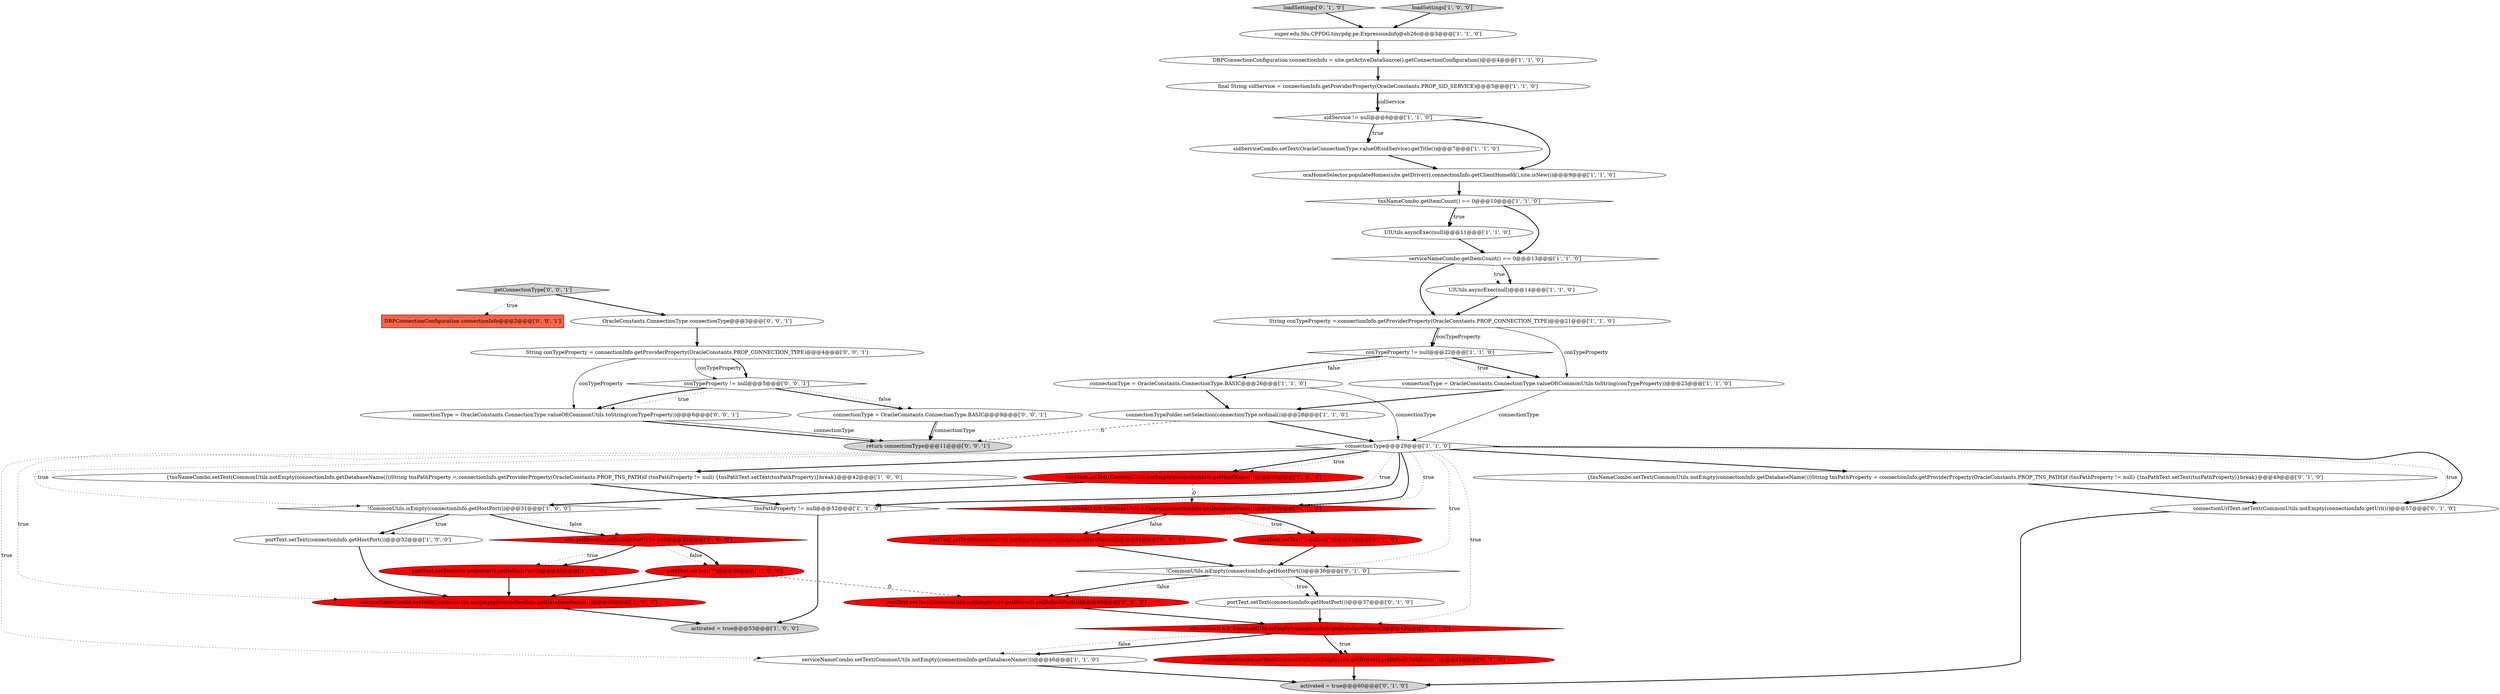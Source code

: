 digraph {
17 [style = filled, label = "tnsPathProperty != null@@@52@@@['1', '1', '0']", fillcolor = white, shape = diamond image = "AAA0AAABBB1BBB"];
27 [style = filled, label = "super.edu.fdu.CPPDG.tinypdg.pe.ExpressionInfo@eb26c@@@3@@@['1', '1', '0']", fillcolor = white, shape = ellipse image = "AAA0AAABBB1BBB"];
4 [style = filled, label = "{tnsNameCombo.setText(CommonUtils.notEmpty(connectionInfo.getDatabaseName()))String tnsPathProperty = connectionInfo.getProviderProperty(OracleConstants.PROP_TNS_PATH)if (tnsPathProperty != null) {tnsPathText.setText(tnsPathProperty)}break}@@@42@@@['1', '0', '0']", fillcolor = white, shape = ellipse image = "AAA0AAABBB1BBB"];
22 [style = filled, label = "UIUtils.asyncExec(null)@@@11@@@['1', '1', '0']", fillcolor = white, shape = ellipse image = "AAA0AAABBB1BBB"];
31 [style = filled, label = "site.isNew() && CommonUtils.isEmpty(connectionInfo.getDatabaseName())@@@42@@@['0', '1', '0']", fillcolor = red, shape = diamond image = "AAA1AAABBB2BBB"];
16 [style = filled, label = "serviceNameCombo.setText(CommonUtils.notEmpty(connectionInfo.getDatabaseName()))@@@40@@@['1', '0', '0']", fillcolor = red, shape = ellipse image = "AAA1AAABBB1BBB"];
34 [style = filled, label = "activated = true@@@60@@@['0', '1', '0']", fillcolor = lightgray, shape = ellipse image = "AAA0AAABBB2BBB"];
12 [style = filled, label = "sidService != null@@@6@@@['1', '1', '0']", fillcolor = white, shape = diamond image = "AAA0AAABBB1BBB"];
25 [style = filled, label = "!CommonUtils.isEmpty(connectionInfo.getHostPort())@@@31@@@['1', '0', '0']", fillcolor = white, shape = diamond image = "AAA0AAABBB1BBB"];
32 [style = filled, label = "serviceNameCombo.setText(CommonUtils.notEmpty(site.getDriver().getDefaultDatabase()))@@@43@@@['0', '1', '0']", fillcolor = red, shape = ellipse image = "AAA1AAABBB2BBB"];
42 [style = filled, label = "conTypeProperty != null@@@5@@@['0', '0', '1']", fillcolor = white, shape = diamond image = "AAA0AAABBB3BBB"];
24 [style = filled, label = "String conTypeProperty = connectionInfo.getProviderProperty(OracleConstants.PROP_CONNECTION_TYPE)@@@21@@@['1', '1', '0']", fillcolor = white, shape = ellipse image = "AAA0AAABBB1BBB"];
3 [style = filled, label = "hostText.setText(CommonUtils.notEmpty(connectionInfo.getHostName()))@@@30@@@['1', '0', '0']", fillcolor = red, shape = ellipse image = "AAA1AAABBB1BBB"];
18 [style = filled, label = "connectionType@@@29@@@['1', '1', '0']", fillcolor = white, shape = diamond image = "AAA0AAABBB1BBB"];
26 [style = filled, label = "sidServiceCombo.setText(OracleConnectionType.valueOf(sidService).getTitle())@@@7@@@['1', '1', '0']", fillcolor = white, shape = ellipse image = "AAA0AAABBB1BBB"];
33 [style = filled, label = "hostText.setText(CommonUtils.notEmpty(connectionInfo.getHostName()))@@@34@@@['0', '1', '0']", fillcolor = red, shape = ellipse image = "AAA1AAABBB2BBB"];
46 [style = filled, label = "connectionType = OracleConstants.ConnectionType.BASIC@@@9@@@['0', '0', '1']", fillcolor = white, shape = ellipse image = "AAA0AAABBB3BBB"];
41 [style = filled, label = "getConnectionType['0', '0', '1']", fillcolor = lightgray, shape = diamond image = "AAA0AAABBB3BBB"];
15 [style = filled, label = "connectionTypeFolder.setSelection(connectionType.ordinal())@@@28@@@['1', '1', '0']", fillcolor = white, shape = ellipse image = "AAA0AAABBB1BBB"];
29 [style = filled, label = "!CommonUtils.isEmpty(connectionInfo.getHostPort())@@@36@@@['0', '1', '0']", fillcolor = white, shape = diamond image = "AAA0AAABBB2BBB"];
38 [style = filled, label = "{tnsNameCombo.setText(CommonUtils.notEmpty(connectionInfo.getDatabaseName()))String tnsPathProperty = connectionInfo.getProviderProperty(OracleConstants.PROP_TNS_PATH)if (tnsPathProperty != null) {tnsPathText.setText(tnsPathProperty)}break}@@@49@@@['0', '1', '0']", fillcolor = white, shape = ellipse image = "AAA0AAABBB2BBB"];
8 [style = filled, label = "activated = true@@@53@@@['1', '0', '0']", fillcolor = lightgray, shape = ellipse image = "AAA0AAABBB1BBB"];
30 [style = filled, label = "hostText.setText(\"localhost\")@@@31@@@['0', '1', '0']", fillcolor = red, shape = ellipse image = "AAA1AAABBB2BBB"];
2 [style = filled, label = "connectionType = OracleConstants.ConnectionType.BASIC@@@26@@@['1', '1', '0']", fillcolor = white, shape = ellipse image = "AAA0AAABBB1BBB"];
44 [style = filled, label = "DBPConnectionConfiguration connectionInfo@@@2@@@['0', '0', '1']", fillcolor = tomato, shape = box image = "AAA0AAABBB3BBB"];
11 [style = filled, label = "conTypeProperty != null@@@22@@@['1', '1', '0']", fillcolor = white, shape = diamond image = "AAA0AAABBB1BBB"];
36 [style = filled, label = "portText.setText(connectionInfo.getHostPort())@@@37@@@['0', '1', '0']", fillcolor = white, shape = ellipse image = "AAA0AAABBB2BBB"];
45 [style = filled, label = "return connectionType@@@11@@@['0', '0', '1']", fillcolor = lightgray, shape = ellipse image = "AAA0AAABBB3BBB"];
43 [style = filled, label = "connectionType = OracleConstants.ConnectionType.valueOf(CommonUtils.toString(conTypeProperty))@@@6@@@['0', '0', '1']", fillcolor = white, shape = ellipse image = "AAA0AAABBB3BBB"];
39 [style = filled, label = "site.isNew() && CommonUtils.isEmpty(connectionInfo.getDatabaseName())@@@30@@@['0', '1', '0']", fillcolor = red, shape = diamond image = "AAA1AAABBB2BBB"];
0 [style = filled, label = "DBPConnectionConfiguration connectionInfo = site.getActiveDataSource().getConnectionConfiguration()@@@4@@@['1', '1', '0']", fillcolor = white, shape = ellipse image = "AAA0AAABBB1BBB"];
5 [style = filled, label = "tnsNameCombo.getItemCount() == 0@@@10@@@['1', '1', '0']", fillcolor = white, shape = diamond image = "AAA0AAABBB1BBB"];
14 [style = filled, label = "connectionType = OracleConstants.ConnectionType.valueOf(CommonUtils.toString(conTypeProperty))@@@23@@@['1', '1', '0']", fillcolor = white, shape = ellipse image = "AAA0AAABBB1BBB"];
47 [style = filled, label = "String conTypeProperty = connectionInfo.getProviderProperty(OracleConstants.PROP_CONNECTION_TYPE)@@@4@@@['0', '0', '1']", fillcolor = white, shape = ellipse image = "AAA0AAABBB3BBB"];
19 [style = filled, label = "portText.setText(connectionInfo.getHostPort())@@@32@@@['1', '0', '0']", fillcolor = white, shape = ellipse image = "AAA0AAABBB1BBB"];
6 [style = filled, label = "portText.setText(site.getDriver().getDefaultPort())@@@35@@@['1', '0', '0']", fillcolor = red, shape = ellipse image = "AAA1AAABBB1BBB"];
40 [style = filled, label = "OracleConstants.ConnectionType connectionType@@@3@@@['0', '0', '1']", fillcolor = white, shape = ellipse image = "AAA0AAABBB3BBB"];
28 [style = filled, label = "portText.setText(CommonUtils.notEmpty(site.getDriver().getDefaultPort()))@@@40@@@['0', '1', '0']", fillcolor = red, shape = ellipse image = "AAA1AAABBB2BBB"];
23 [style = filled, label = "UIUtils.asyncExec(null)@@@14@@@['1', '1', '0']", fillcolor = white, shape = ellipse image = "AAA0AAABBB1BBB"];
7 [style = filled, label = "oraHomeSelector.populateHomes(site.getDriver(),connectionInfo.getClientHomeId(),site.isNew())@@@9@@@['1', '1', '0']", fillcolor = white, shape = ellipse image = "AAA0AAABBB1BBB"];
20 [style = filled, label = "site.getDriver().getDefaultPort() != null@@@34@@@['1', '0', '0']", fillcolor = red, shape = diamond image = "AAA1AAABBB1BBB"];
35 [style = filled, label = "loadSettings['0', '1', '0']", fillcolor = lightgray, shape = diamond image = "AAA0AAABBB2BBB"];
37 [style = filled, label = "connectionUrlText.setText(CommonUtils.notEmpty(connectionInfo.getUrl()))@@@57@@@['0', '1', '0']", fillcolor = white, shape = ellipse image = "AAA0AAABBB2BBB"];
9 [style = filled, label = "serviceNameCombo.setText(CommonUtils.notEmpty(connectionInfo.getDatabaseName()))@@@46@@@['1', '1', '0']", fillcolor = white, shape = ellipse image = "AAA0AAABBB1BBB"];
13 [style = filled, label = "portText.setText(\"\")@@@38@@@['1', '0', '0']", fillcolor = red, shape = ellipse image = "AAA1AAABBB1BBB"];
10 [style = filled, label = "final String sidService = connectionInfo.getProviderProperty(OracleConstants.PROP_SID_SERVICE)@@@5@@@['1', '1', '0']", fillcolor = white, shape = ellipse image = "AAA0AAABBB1BBB"];
1 [style = filled, label = "serviceNameCombo.getItemCount() == 0@@@13@@@['1', '1', '0']", fillcolor = white, shape = diamond image = "AAA0AAABBB1BBB"];
21 [style = filled, label = "loadSettings['1', '0', '0']", fillcolor = lightgray, shape = diamond image = "AAA0AAABBB1BBB"];
18->3 [style = bold, label=""];
11->14 [style = bold, label=""];
31->9 [style = bold, label=""];
11->2 [style = dotted, label="false"];
32->34 [style = bold, label=""];
30->29 [style = bold, label=""];
12->7 [style = bold, label=""];
18->37 [style = dotted, label="true"];
1->23 [style = bold, label=""];
25->20 [style = dotted, label="false"];
15->45 [style = dashed, label="0"];
18->39 [style = dotted, label="true"];
5->22 [style = dotted, label="true"];
2->18 [style = solid, label="connectionType"];
10->12 [style = bold, label=""];
24->11 [style = bold, label=""];
18->3 [style = dotted, label="true"];
2->15 [style = bold, label=""];
40->47 [style = bold, label=""];
25->19 [style = bold, label=""];
1->23 [style = dotted, label="true"];
20->13 [style = dotted, label="false"];
47->43 [style = solid, label="conTypeProperty"];
25->19 [style = dotted, label="true"];
29->36 [style = dotted, label="true"];
18->38 [style = bold, label=""];
29->36 [style = bold, label=""];
26->7 [style = bold, label=""];
42->46 [style = bold, label=""];
27->0 [style = bold, label=""];
18->16 [style = dotted, label="true"];
3->39 [style = dashed, label="0"];
36->31 [style = bold, label=""];
11->14 [style = dotted, label="true"];
46->45 [style = solid, label="connectionType"];
24->11 [style = solid, label="conTypeProperty"];
13->16 [style = bold, label=""];
43->45 [style = bold, label=""];
33->29 [style = bold, label=""];
43->45 [style = solid, label="connectionType"];
13->28 [style = dashed, label="0"];
5->1 [style = bold, label=""];
7->5 [style = bold, label=""];
18->4 [style = bold, label=""];
38->37 [style = bold, label=""];
42->43 [style = dotted, label="true"];
14->15 [style = bold, label=""];
18->17 [style = dotted, label="true"];
47->42 [style = solid, label="conTypeProperty"];
5->22 [style = bold, label=""];
20->6 [style = dotted, label="true"];
18->29 [style = dotted, label="true"];
18->37 [style = bold, label=""];
17->8 [style = bold, label=""];
20->13 [style = bold, label=""];
4->17 [style = bold, label=""];
16->8 [style = bold, label=""];
47->42 [style = bold, label=""];
21->27 [style = bold, label=""];
31->32 [style = bold, label=""];
28->31 [style = bold, label=""];
39->30 [style = dotted, label="true"];
39->33 [style = bold, label=""];
19->16 [style = bold, label=""];
12->26 [style = dotted, label="true"];
25->20 [style = bold, label=""];
18->39 [style = bold, label=""];
41->40 [style = bold, label=""];
18->9 [style = dotted, label="true"];
22->1 [style = bold, label=""];
41->44 [style = dotted, label="true"];
35->27 [style = bold, label=""];
42->46 [style = dotted, label="false"];
42->43 [style = bold, label=""];
14->18 [style = solid, label="connectionType"];
18->25 [style = dotted, label="true"];
3->25 [style = bold, label=""];
24->14 [style = solid, label="conTypeProperty"];
18->17 [style = bold, label=""];
12->26 [style = bold, label=""];
20->6 [style = bold, label=""];
39->33 [style = dotted, label="false"];
15->18 [style = bold, label=""];
11->2 [style = bold, label=""];
29->28 [style = dotted, label="false"];
31->32 [style = dotted, label="true"];
31->9 [style = dotted, label="false"];
39->30 [style = bold, label=""];
29->28 [style = bold, label=""];
0->10 [style = bold, label=""];
23->24 [style = bold, label=""];
6->16 [style = bold, label=""];
1->24 [style = bold, label=""];
37->34 [style = bold, label=""];
46->45 [style = bold, label=""];
10->12 [style = solid, label="sidService"];
18->31 [style = dotted, label="true"];
9->34 [style = bold, label=""];
}
